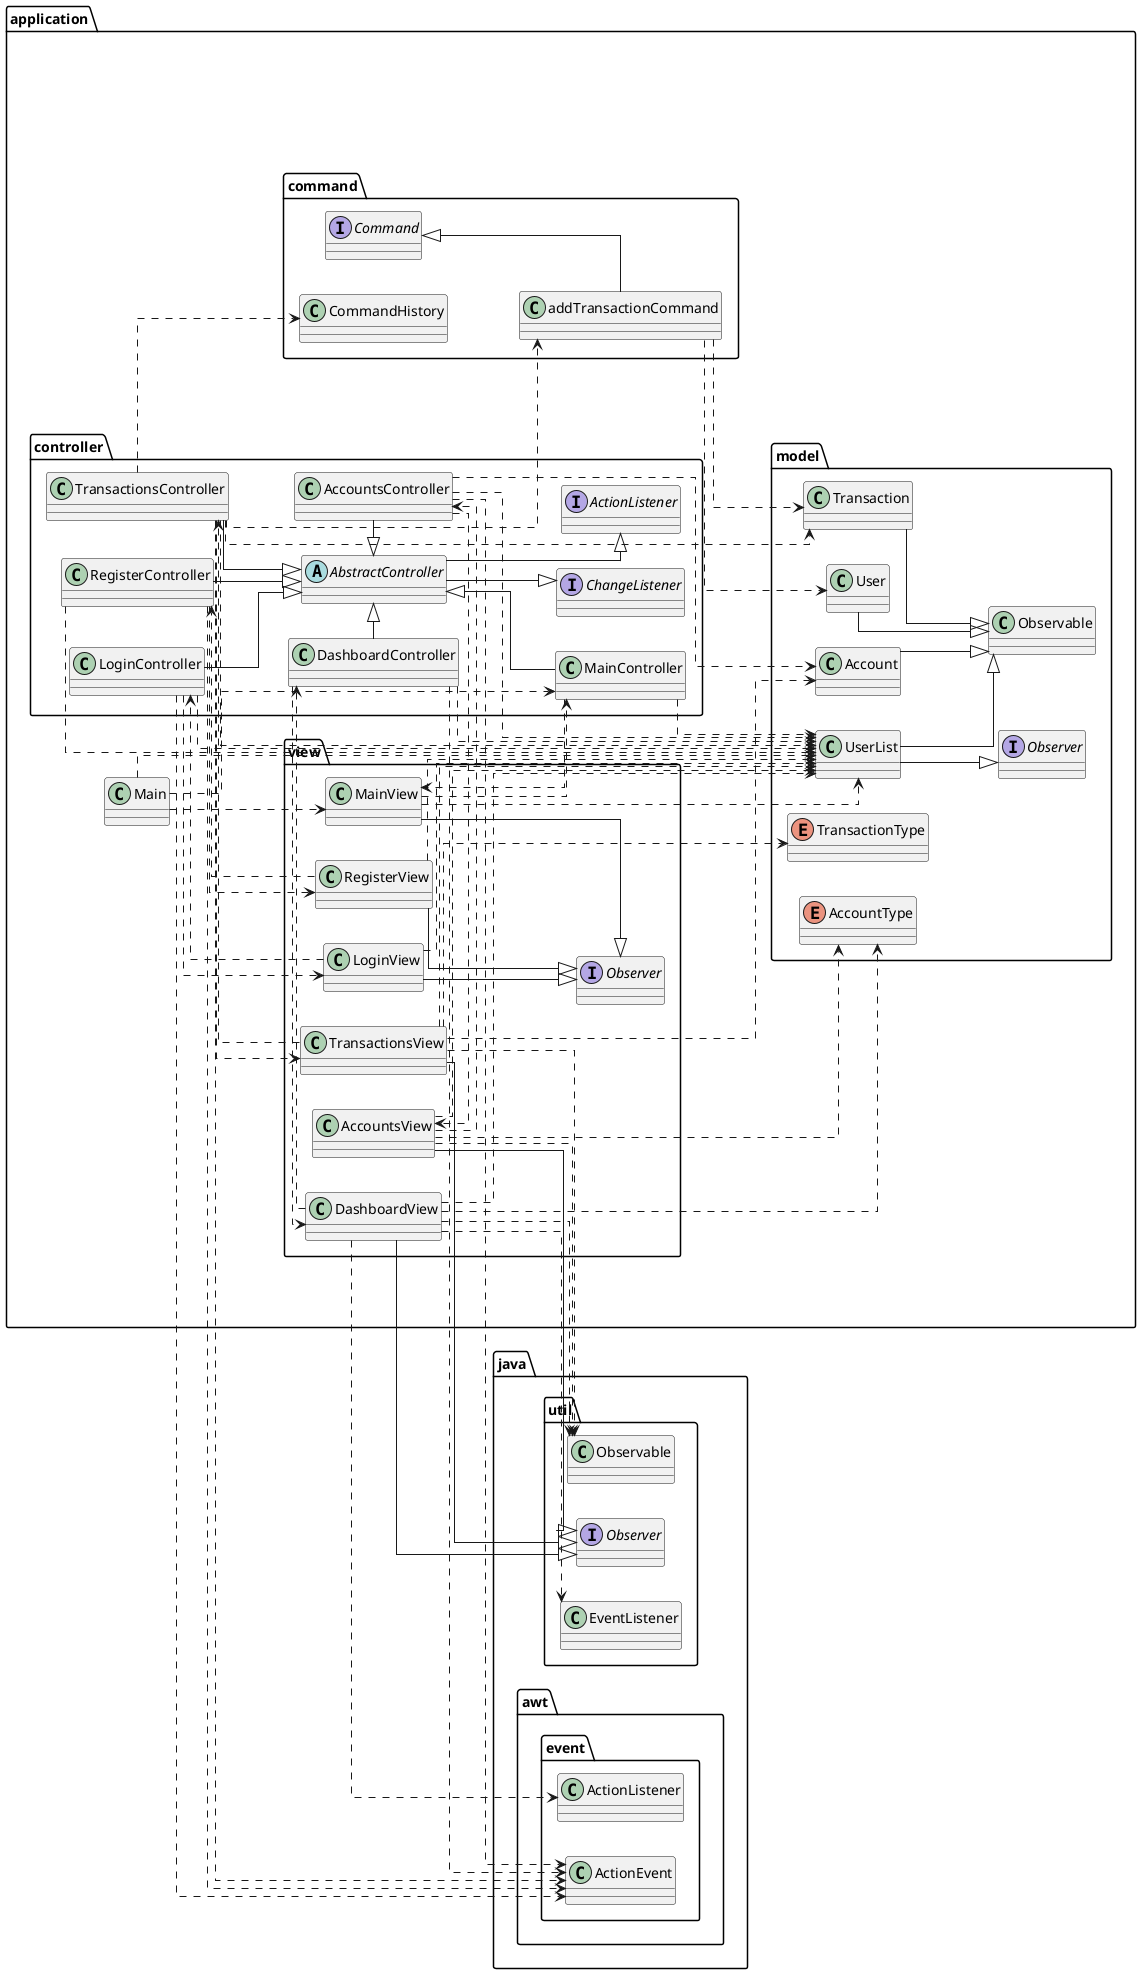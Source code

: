 @startuml
skinparam Linetype ortho
left to right direction
abstract class application.controller.AbstractController
' annotation java.lang.Override
' annotation java.lang.SuppressWarnings
class application.Main
class application.command.CommandHistory
class application.command.addTransactionCommand
class application.controller.AccountsController
class application.controller.DashboardController
class application.controller.LoginController
class application.controller.MainController
class application.controller.RegisterController
class application.controller.TransactionsController
class application.model.Account
class application.model.Observable
class application.model.Transaction
class application.model.User
class application.model.UserList
class application.view.AccountsView
class application.view.DashboardView
' class application.view.JPanel
class application.view.LoginView
class application.view.MainView
class application.view.RegisterView
class application.view.TransactionsView
' class java.awt.BasicStroke
' class java.awt.BorderLayout
class java.awt.event.ActionEvent
class java.awt.event.ActionListener
' class java.text.DecimalFormat
' class java.text.NumberFormat
' class java.text.ParseException
' class java.text.SimpleDateFormat
' class java.time.Instant
' class java.time.LocalDate
' class java.time.ZoneId
' class java.time.ZoneOffset
' class java.util.ArrayList
' class java.util.Date
class java.util.EventListener
' class java.util.Iterator
' class java.util.List
class java.util.Observable
' class java.util.Set
' class java.util.Stack
' class java.util.logging.Level
' class java.util.logging.Logger
' class javax.swing.ComboBoxModel
' class javax.swing.DefaultComboBoxModel
' class javax.swing.JPanel
' class javax.swing.RowSorter
' class javax.swing.SortOrder
' class javax.swing.event.DocumentEvent
' class javax.swing.event.DocumentListener
' class javax.swing.table.DefaultTableModel
' class javax.swing.table.TableModel
' class javax.swing.table.TableRowSorter
' class org.jfree.chart.ChartFactory
' class org.jfree.chart.ChartPanel
' class org.jfree.chart.JFreeChart
' class org.jfree.chart.plot.Plot
' class org.jfree.chart.renderer.AbstractRenderer
' class org.jfree.data.category.DefaultCategoryDataset
' class org.jfree.data.general.DefaultPieDataset
' class org.jfree.data.time.Day
' class org.jfree.data.time.RegularTimePeriod
' class org.jfree.data.time.TimeSeries
' class org.jfree.data.time.TimeSeriesCollection
enum application.model.AccountType
enum application.model.TransactionType
interface application.command.Command
interface application.controller.ActionListener
interface application.controller.ChangeListener
interface application.model.Observer
interface application.view.Observer
interface java.util.Observer
' application.controller.AbstractController ..> java.lang.Override
application.controller.AbstractController --|> application.controller.ActionListener
application.controller.AbstractController --|> application.controller.ChangeListener
application.Main ..> application.controller.MainController
application.Main ..> application.model.UserList
application.Main ..> application.view.MainView
' application.command.CommandHistory ..> java.util.Stack
application.command.addTransactionCommand ..> application.model.Transaction
application.command.addTransactionCommand ..> application.model.User
application.command.addTransactionCommand -up-|> application.command.Command
application.controller.AccountsController -right-|> application.controller.AbstractController
' application.controller.AccountsController ..> java.lang.Override
application.controller.AccountsController ..> application.model.Account
application.controller.AccountsController ..> application.model.UserList
application.controller.AccountsController ..> application.view.AccountsView
application.controller.AccountsController ..> java.awt.event.ActionEvent
application.controller.DashboardController -right-|> application.controller.AbstractController
' application.controller.DashboardController ..> java.lang.Override
application.controller.DashboardController ..> application.model.UserList
application.controller.DashboardController ..> application.view.DashboardView
application.controller.DashboardController ..> java.awt.event.ActionEvent
application.controller.LoginController --|> application.controller.AbstractController
' application.controller.LoginController ..> java.lang.Override
application.controller.LoginController ..> application.model.UserList
application.controller.LoginController ..> application.view.LoginView
application.controller.LoginController ..> java.awt.event.ActionEvent
application.controller.MainController -up-|> application.controller.AbstractController
application.controller.MainController ..> application.model.UserList
application.controller.MainController ..> application.view.MainView
application.controller.RegisterController --|> application.controller.AbstractController
' application.controller.RegisterController ..> java.lang.Override
application.controller.RegisterController ..> application.model.UserList
application.controller.RegisterController ..> application.view.RegisterView
application.controller.RegisterController ..> java.awt.event.ActionEvent
application.controller.TransactionsController --|> application.controller.AbstractController
' application.controller.TransactionsController ..> java.lang.Override
application.controller.TransactionsController ..> application.command.CommandHistory
application.controller.TransactionsController ..> application.command.addTransactionCommand
application.controller.TransactionsController ..> application.model.Transaction
application.controller.TransactionsController ..> application.model.UserList
application.controller.TransactionsController ..> application.view.TransactionsView
application.controller.TransactionsController ..> java.awt.event.ActionEvent
application.model.Account --|> application.model.Observable
' application.model.Account ..> java.text.DecimalFormat
' application.model.Account ..> java.time.Instant
' application.model.Account ..> java.time.LocalDate
' application.model.Account ..> java.time.ZoneId
application.model.Transaction --|> application.model.Observable
' application.model.Transaction ..> java.text.DecimalFormat
' application.model.Transaction ..> java.text.NumberFormat
' application.model.Transaction ..> java.text.ParseException
' application.model.Transaction ..> java.time.LocalDate
' application.model.Transaction ..> java.util.logging.Level
' application.model.Transaction ..> java.util.logging.Logger
' application.model.User ..> java.lang.Override
application.model.User --|> application.model.Observable
' application.model.User ..> java.text.DecimalFormat
' application.model.User ..> java.text.NumberFormat
' application.model.User ..> java.text.ParseException
' application.model.User ..> java.util.logging.Level
' application.model.User ..> java.util.logging.Logger
' application.model.UserList ..> java.lang.Override
application.model.UserList --|> application.model.Observable
' application.model.UserList ..> java.text.DecimalFormat
' application.model.UserList ..> java.time.LocalDate
application.model.UserList --|> application.model.Observer
' application.view.AccountsView ..> java.lang.SuppressWarnings
application.view.AccountsView ..> application.controller.AccountsController
application.view.AccountsView ..> application.model.UserList
application.view.AccountsView ..> java.util.Observable
' application.view.AccountsView --|> javax.swing.JPanel
' application.view.AccountsView ..> javax.swing.table.DefaultTableModel
application.view.AccountsView ..> application.model.AccountType
application.view.AccountsView --|> java.util.Observer
' application.view.DashboardView ..> java.lang.SuppressWarnings
application.view.DashboardView ..> application.controller.DashboardController
application.view.DashboardView ..> application.model.UserList
' application.view.DashboardView ..> java.awt.BasicStroke
' application.view.DashboardView ..> java.awt.BorderLayout
application.view.DashboardView ..> java.awt.event.ActionListener
' application.view.DashboardView ..> java.time.LocalDate
' application.view.DashboardView ..> java.time.ZoneOffset
' application.view.DashboardView ..> java.util.Date
application.view.DashboardView ..> java.util.EventListener
' application.view.DashboardView ..> java.util.Iterator
application.view.DashboardView ..> java.util.Observable
' application.view.DashboardView ..> java.util.Set
' application.view.DashboardView --|> javax.swing.JPanel
' application.view.DashboardView ..> org.jfree.chart.ChartFactory
' application.view.DashboardView ..> org.jfree.chart.ChartPanel
' application.view.DashboardView ..> org.jfree.chart.JFreeChart
' ' application.view.DashboardView ..> org.jfree.chart.plot.Plot
' application.view.DashboardView ..> org.jfree.chart.renderer.AbstractRenderer
' application.view.DashboardView ..> org.jfree.data.category.DefaultCategoryDataset
' application.view.DashboardView ..> org.jfree.data.general.DefaultPieDataset
' application.view.DashboardView ..> org.jfree.data.time.Day
' application.view.DashboardView ..> org.jfree.data.time.RegularTimePeriod
' application.view.DashboardView ..> org.jfree.data.time.TimeSeries
' application.view.DashboardView ..> org.jfree.data.time.TimeSeriesCollection
application.view.DashboardView ..> application.model.AccountType
application.view.DashboardView --|> java.util.Observer
' application.view.LoginView ..> java.lang.Override
' application.view.LoginView ..> java.lang.SuppressWarnings
application.view.LoginView ..> application.controller.LoginController
application.view.LoginView ..> application.model.UserList
' application.view.LoginView --|> application.view.JPanel
application.view.LoginView --|> application.view.Observer
' application.view.MainView ..> java.lang.Override
application.view.MainView ..> application.controller.MainController
application.view.MainView ..> application.model.UserList
' application.view.MainView --|> application.view.JPanel
application.view.MainView --|> application.view.Observer
' application.view.RegisterView ..> java.lang.Override
' application.view.RegisterView ..> java.lang.SuppressWarnings
application.view.RegisterView ..> application.controller.RegisterController
application.view.RegisterView ..> application.model.UserList
' application.view.RegisterView --|> application.view.JPanel
' application.view.RegisterView ..> javax.swing.event.DocumentEvent
' application.view.RegisterView ..> javax.swing.event.DocumentListener
application.view.RegisterView --|> application.view.Observer
' application.view.TransactionsView ..> java.lang.SuppressWarnings
application.view.TransactionsView ..> application.controller.TransactionsController
application.view.TransactionsView ..> application.model.Account
application.view.TransactionsView ..> application.model.UserList
' application.view.TransactionsView ..> java.text.SimpleDateFormat
' application.view.TransactionsView ..> java.time.LocalDate
' application.view.TransactionsView ..> java.util.ArrayList
' application.view.TransactionsView ..> java.util.Date
' application.view.TransactionsView ..> java.util.List
application.view.TransactionsView ..> java.util.Observable
' application.view.TransactionsView ..> javax.swing.ComboBoxModel
' application.view.TransactionsView ..> javax.swing.DefaultComboBoxModel
' application.view.TransactionsView --|> javax.swing.JPanel
' application.view.TransactionsView ..> javax.swing.RowSorter
' application.view.TransactionsView ..> javax.swing.SortOrder
' application.view.TransactionsView ..> javax.swing.table.DefaultTableModel
' application.view.TransactionsView ..> javax.swing.table.TableModel
' application.view.TransactionsView ..> javax.swing.table.TableRowSorter
application.view.TransactionsView ..> application.model.TransactionType
application.view.TransactionsView --|> java.util.Observer
@enduml